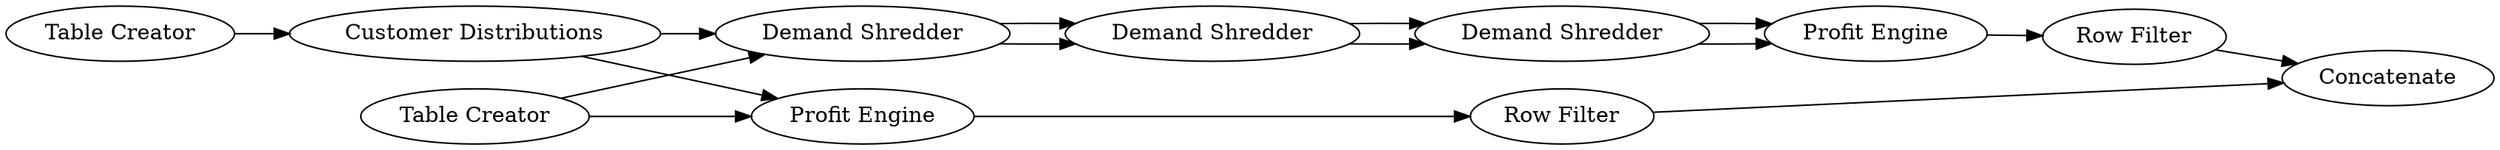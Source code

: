digraph {
	4 [label="Table Creator"]
	51 [label="Customer Distributions"]
	52 [label="Table Creator"]
	53 [label="Demand Shredder"]
	54 [label="Demand Shredder"]
	55 [label="Demand Shredder"]
	56 [label="Profit Engine"]
	57 [label="Profit Engine"]
	58 [label="Row Filter"]
	59 [label="Row Filter"]
	60 [label=Concatenate]
	4 -> 51
	51 -> 53
	51 -> 56
	52 -> 53
	52 -> 56
	53 -> 54
	53 -> 54
	54 -> 55
	54 -> 55
	55 -> 57
	55 -> 57
	56 -> 59
	57 -> 58
	58 -> 60
	59 -> 60
	rankdir=LR
}
